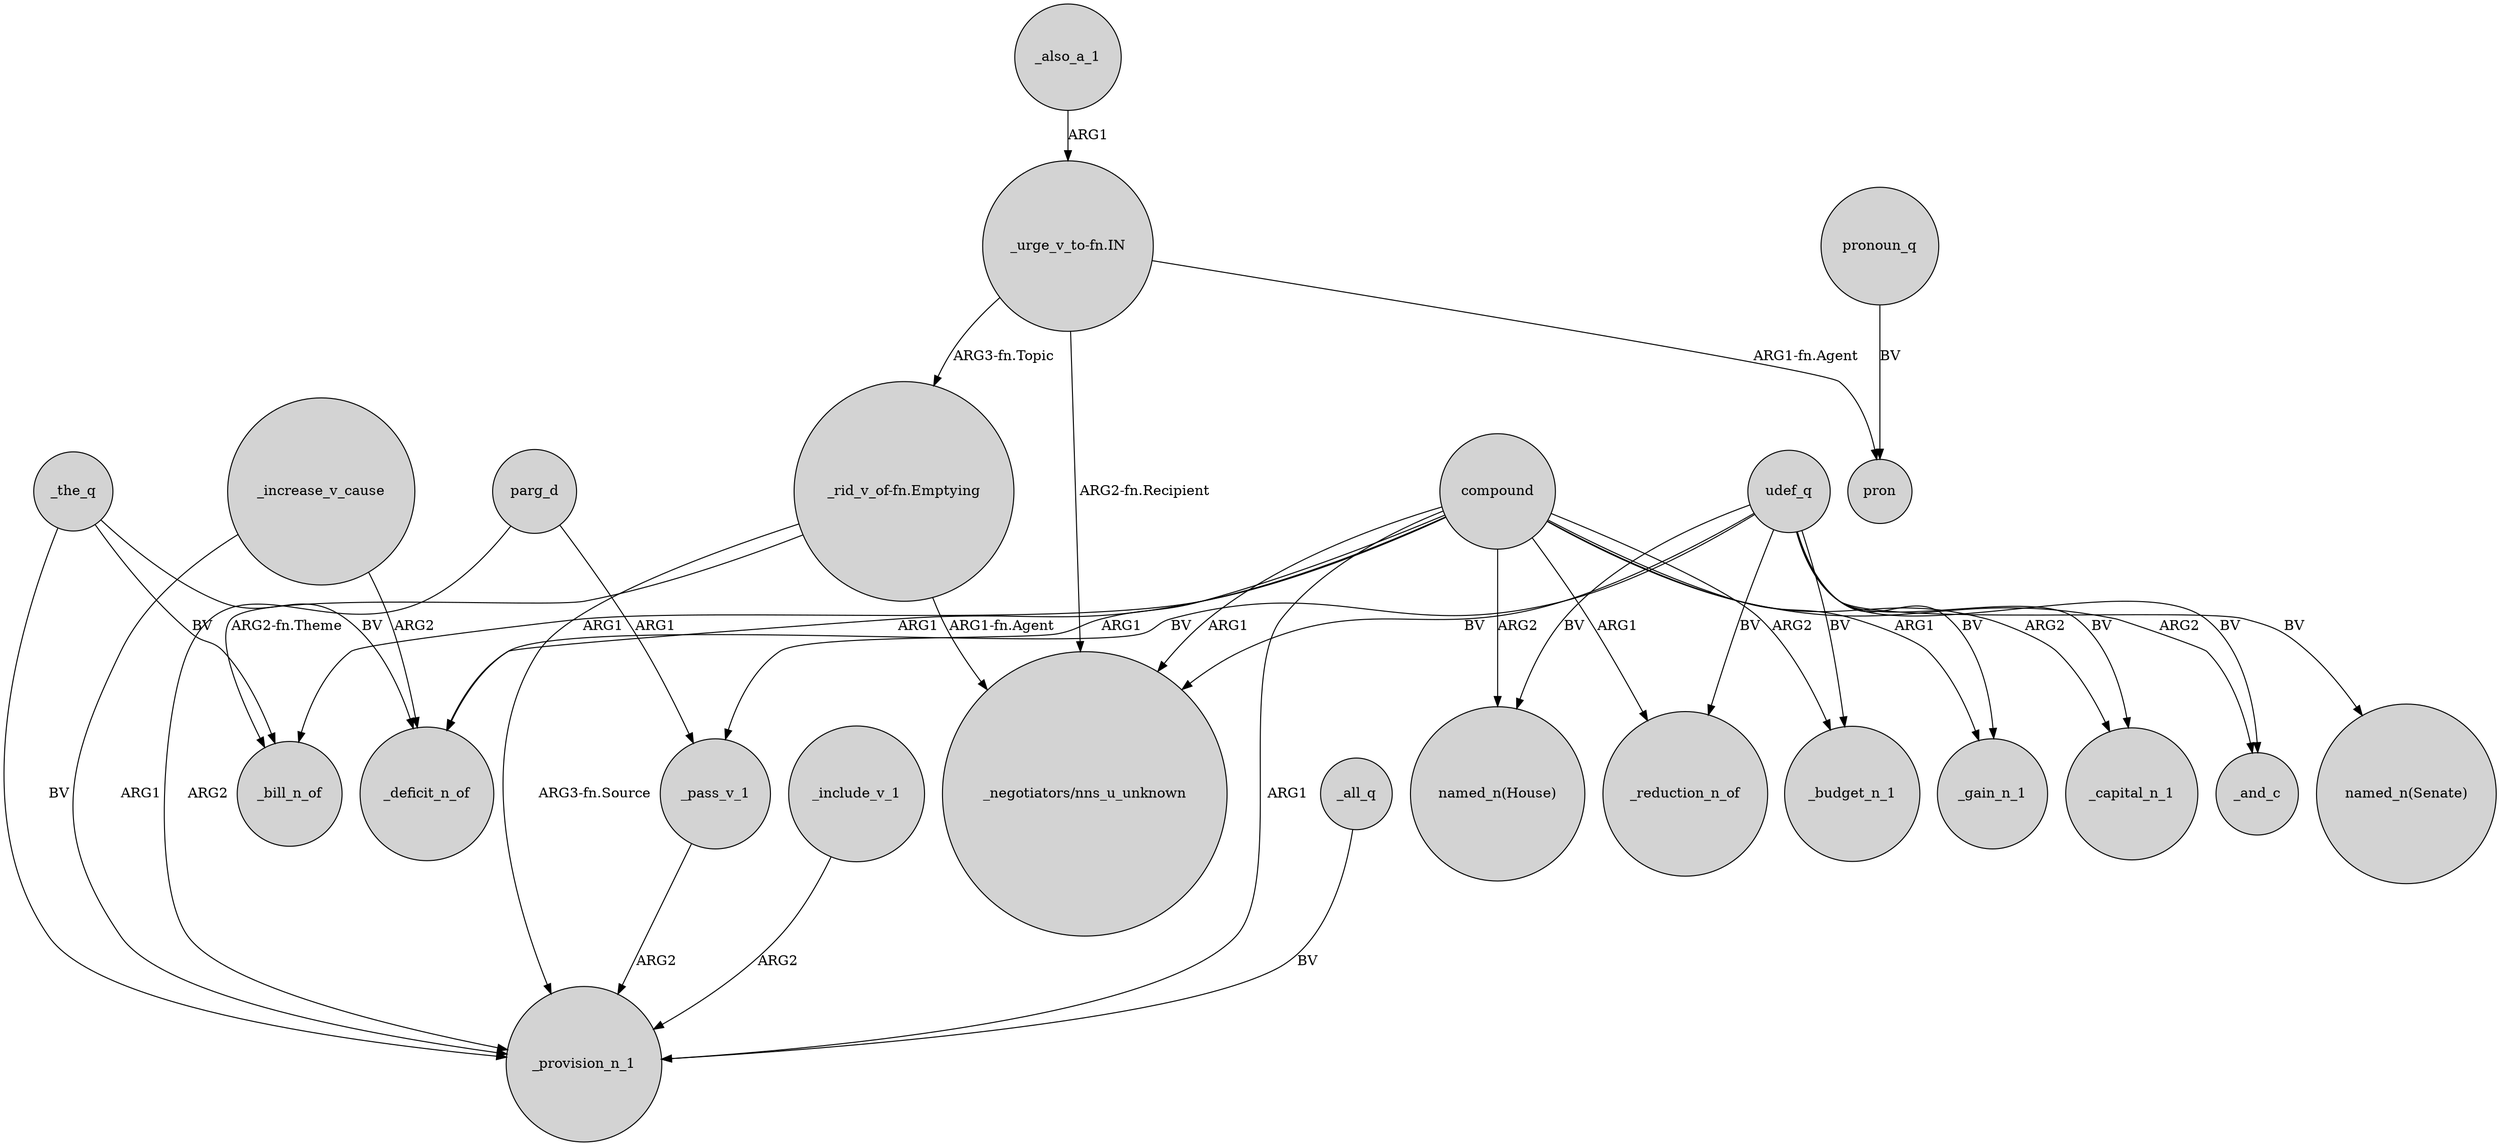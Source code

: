 digraph {
	node [shape=circle style=filled]
	udef_q -> "named_n(House)" [label=BV]
	_the_q -> _bill_n_of [label=BV]
	udef_q -> "_negotiators/nns_u_unknown" [label=BV]
	udef_q -> _capital_n_1 [label=BV]
	compound -> _capital_n_1 [label=ARG2]
	compound -> _bill_n_of [label=ARG1]
	udef_q -> _gain_n_1 [label=BV]
	"_rid_v_of-fn.Emptying" -> _bill_n_of [label="ARG2-fn.Theme"]
	_increase_v_cause -> _deficit_n_of [label=ARG2]
	"_urge_v_to-fn.IN" -> "_rid_v_of-fn.Emptying" [label="ARG3-fn.Topic"]
	udef_q -> _reduction_n_of [label=BV]
	_also_a_1 -> "_urge_v_to-fn.IN" [label=ARG1]
	_include_v_1 -> _provision_n_1 [label=ARG2]
	parg_d -> _pass_v_1 [label=ARG1]
	"_urge_v_to-fn.IN" -> "_negotiators/nns_u_unknown" [label="ARG2-fn.Recipient"]
	udef_q -> _deficit_n_of [label=BV]
	compound -> _budget_n_1 [label=ARG2]
	compound -> _provision_n_1 [label=ARG1]
	parg_d -> _provision_n_1 [label=ARG2]
	pronoun_q -> pron [label=BV]
	compound -> _and_c [label=ARG2]
	compound -> "_negotiators/nns_u_unknown" [label=ARG1]
	_increase_v_cause -> _provision_n_1 [label=ARG1]
	compound -> _deficit_n_of [label=ARG1]
	udef_q -> _budget_n_1 [label=BV]
	"_rid_v_of-fn.Emptying" -> _provision_n_1 [label="ARG3-fn.Source"]
	compound -> _reduction_n_of [label=ARG1]
	_the_q -> _provision_n_1 [label=BV]
	compound -> "named_n(House)" [label=ARG2]
	udef_q -> "named_n(Senate)" [label=BV]
	_all_q -> _provision_n_1 [label=BV]
	compound -> _gain_n_1 [label=ARG1]
	_the_q -> _deficit_n_of [label=BV]
	compound -> _pass_v_1 [label=ARG1]
	udef_q -> _and_c [label=BV]
	_pass_v_1 -> _provision_n_1 [label=ARG2]
	"_urge_v_to-fn.IN" -> pron [label="ARG1-fn.Agent"]
	"_rid_v_of-fn.Emptying" -> "_negotiators/nns_u_unknown" [label="ARG1-fn.Agent"]
}
